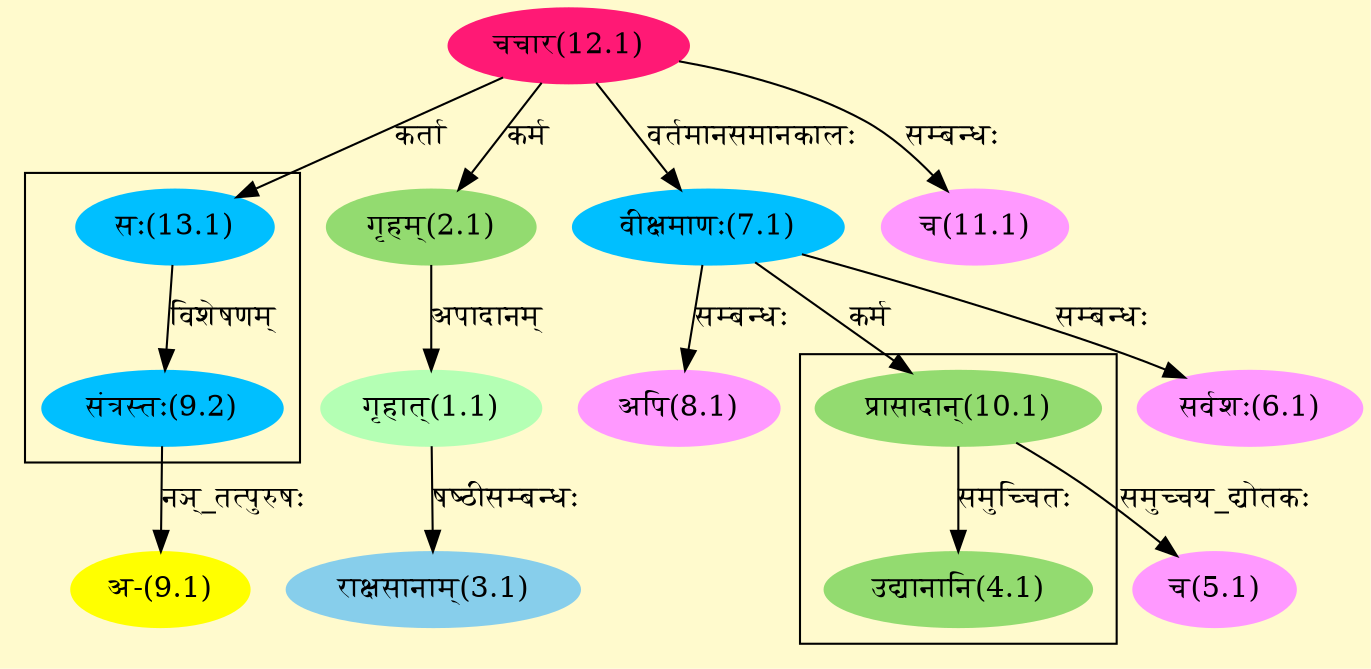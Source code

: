 digraph G{
rankdir=BT;
 compound=true;
 bgcolor="lemonchiffon1";

subgraph cluster_1{
Node4_1 [style=filled, color="#93DB70" label = "उद्यानानि(4.1)"]
Node10_1 [style=filled, color="#93DB70" label = "प्रासादान्(10.1)"]

}

subgraph cluster_2{
Node9_2 [style=filled, color="#00BFFF" label = "संत्रस्तः(9.2)"]
Node13_1 [style=filled, color="#00BFFF" label = "सः(13.1)"]

}
Node1_1 [style=filled, color="#B4FFB4" label = "गृहात्(1.1)"]
Node2_1 [style=filled, color="#93DB70" label = "गृहम्(2.1)"]
Node12_1 [style=filled, color="#FF1975" label = "चचार(12.1)"]
Node3_1 [style=filled, color="#87CEEB" label = "राक्षसानाम्(3.1)"]
Node5_1 [style=filled, color="#FF99FF" label = "च(5.1)"]
Node10_1 [style=filled, color="#93DB70" label = "प्रासादान्(10.1)"]
Node6_1 [style=filled, color="#FF99FF" label = "सर्वशः(6.1)"]
Node7_1 [style=filled, color="#00BFFF" label = "वीक्षमाणः(7.1)"]
Node8_1 [style=filled, color="#FF99FF" label = "अपि(8.1)"]
Node9_1 [style=filled, color="#FFFF00" label = "अ-(9.1)"]
Node9_2 [style=filled, color="#00BFFF" label = "संत्रस्तः(9.2)"]
Node11_1 [style=filled, color="#FF99FF" label = "च(11.1)"]
Node [style=filled, color="" label = "()"]
Node13_1 [style=filled, color="#00BFFF" label = "सः(13.1)"]
/* Start of Relations section */

Node1_1 -> Node2_1 [  label="अपादानम्"  dir="back" ]
Node2_1 -> Node12_1 [  label="कर्म"  dir="back" ]
Node3_1 -> Node1_1 [  label="षष्ठीसम्बन्धः"  dir="back" ]
Node4_1 -> Node10_1 [  label="समुच्चितः"  dir="back" ]
Node5_1 -> Node10_1 [  label="समुच्चय_द्योतकः"  dir="back" ]
Node6_1 -> Node7_1 [  label="सम्बन्धः"  dir="back" ]
Node7_1 -> Node12_1 [  label="वर्तमानसमानकालः"  dir="back" ]
Node8_1 -> Node7_1 [  label="सम्बन्धः"  dir="back" ]
Node9_1 -> Node9_2 [  label="नञ्_तत्पुरुषः"  dir="back" ]
Node9_2 -> Node13_1 [  label="विशेषणम्"  dir="back" ]
Node10_1 -> Node7_1 [  label="कर्म"  dir="back" ]
Node11_1 -> Node12_1 [  label="सम्बन्धः"  dir="back" ]
Node13_1 -> Node12_1 [  label="कर्ता"  dir="back" ]
}
